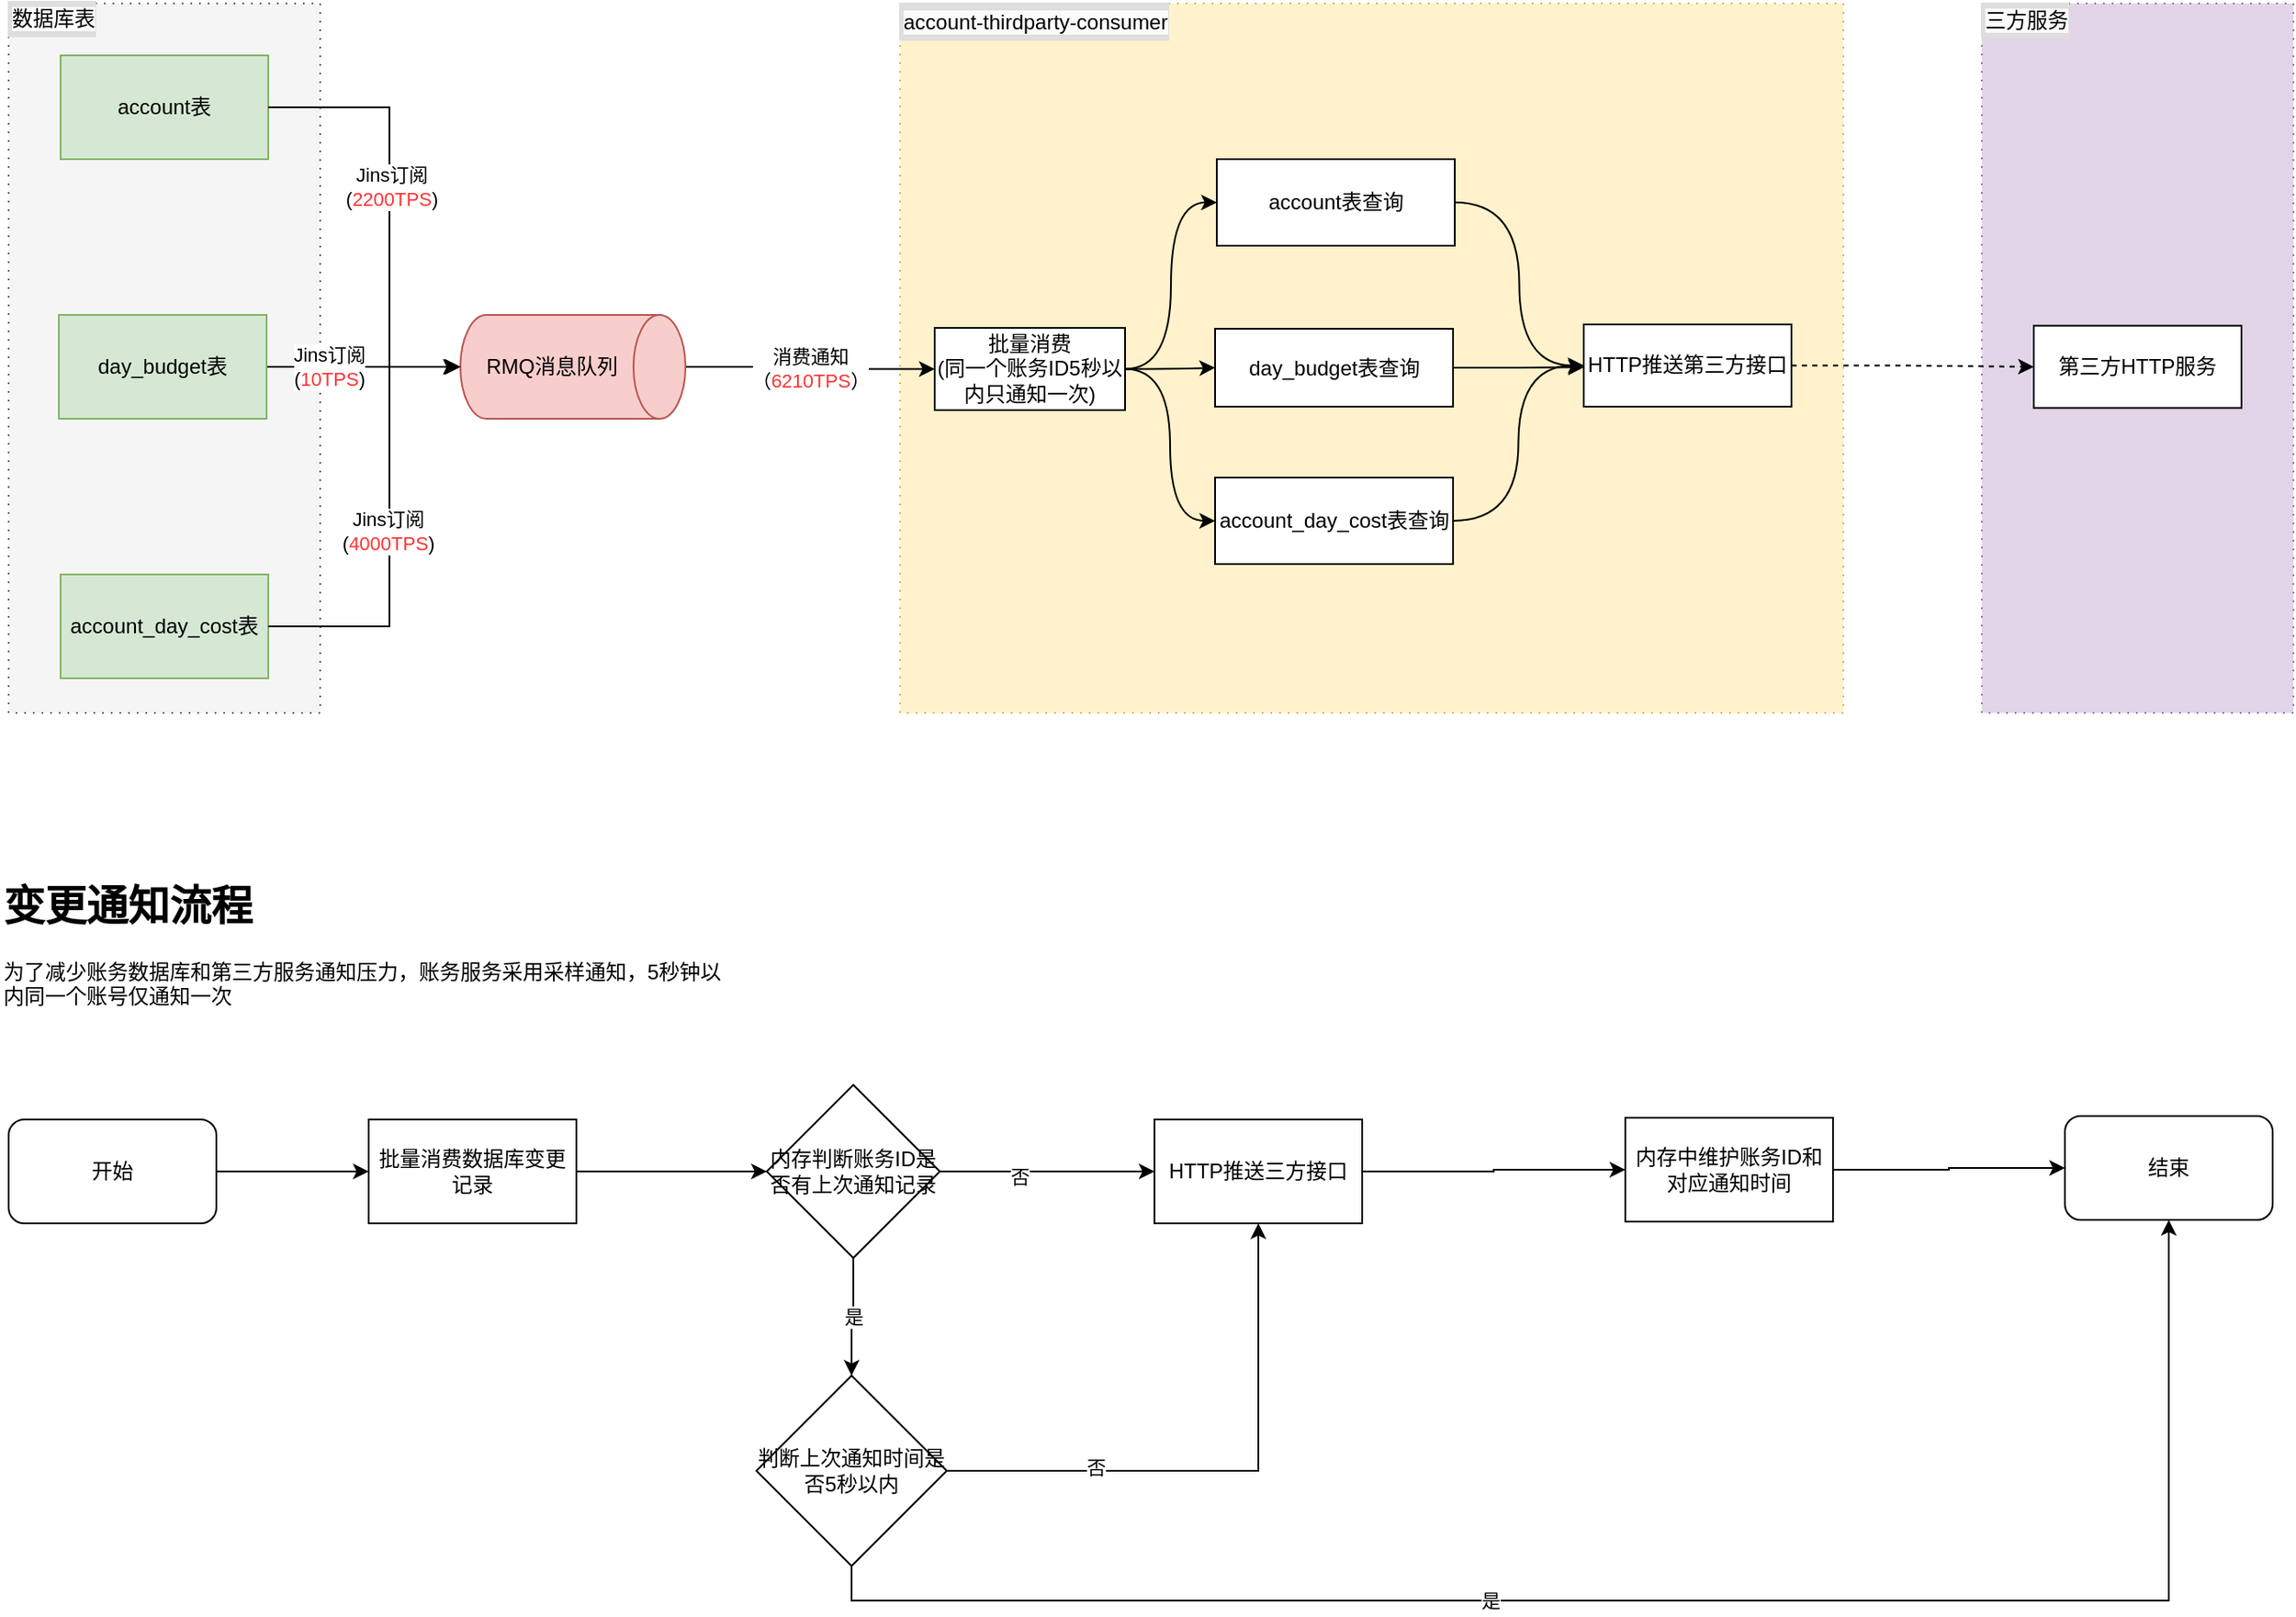 <mxfile version="26.1.0">
  <diagram name="第 1 页" id="F6PljOLyG9azyLXPhSDL">
    <mxGraphModel dx="1687" dy="811" grid="1" gridSize="10" guides="1" tooltips="1" connect="1" arrows="1" fold="1" page="1" pageScale="1" pageWidth="1654" pageHeight="1169" math="0" shadow="0">
      <root>
        <mxCell id="0" />
        <mxCell id="1" parent="0" />
        <mxCell id="Rp6ea-_ialCVZ0uuq4UE-31" value="" style="rounded=0;whiteSpace=wrap;html=1;dashed=1;dashPattern=1 4;fillColor=#e1d5e7;strokeColor=#9673a6;" parent="1" vertex="1">
          <mxGeometry x="1310" y="90" width="180" height="410" as="geometry" />
        </mxCell>
        <mxCell id="Rp6ea-_ialCVZ0uuq4UE-16" value="" style="rounded=0;whiteSpace=wrap;html=1;dashed=1;dashPattern=1 4;fillColor=#fff2cc;strokeColor=#d6b656;" parent="1" vertex="1">
          <mxGeometry x="685" y="90" width="545" height="410" as="geometry" />
        </mxCell>
        <mxCell id="Rp6ea-_ialCVZ0uuq4UE-14" value="" style="rounded=0;whiteSpace=wrap;html=1;dashed=1;dashPattern=1 4;fillColor=#f5f5f5;fontColor=#333333;strokeColor=#666666;" parent="1" vertex="1">
          <mxGeometry x="170" y="90" width="180" height="410" as="geometry" />
        </mxCell>
        <mxCell id="Rp6ea-_ialCVZ0uuq4UE-1" value="account表" style="rounded=0;whiteSpace=wrap;html=1;fillColor=#d5e8d4;strokeColor=#82b366;" parent="1" vertex="1">
          <mxGeometry x="200" y="120" width="120" height="60" as="geometry" />
        </mxCell>
        <mxCell id="Rp6ea-_ialCVZ0uuq4UE-6" style="edgeStyle=orthogonalEdgeStyle;rounded=0;orthogonalLoop=1;jettySize=auto;html=1;exitX=1;exitY=0.5;exitDx=0;exitDy=0;" parent="1" source="Rp6ea-_ialCVZ0uuq4UE-2" edge="1">
          <mxGeometry relative="1" as="geometry">
            <mxPoint x="430" y="300" as="targetPoint" />
          </mxGeometry>
        </mxCell>
        <mxCell id="Rp6ea-_ialCVZ0uuq4UE-10" value="Jins订阅&lt;br&gt;(&lt;font style=&quot;color: rgb(255, 51, 51);&quot;&gt;10TPS&lt;/font&gt;)" style="edgeLabel;html=1;align=center;verticalAlign=middle;resizable=0;points=[];" parent="Rp6ea-_ialCVZ0uuq4UE-6" vertex="1" connectable="0">
          <mxGeometry x="-0.566" relative="1" as="geometry">
            <mxPoint x="12" as="offset" />
          </mxGeometry>
        </mxCell>
        <mxCell id="Rp6ea-_ialCVZ0uuq4UE-2" value="day_budget表" style="rounded=0;whiteSpace=wrap;html=1;fillColor=#d5e8d4;strokeColor=#82b366;" parent="1" vertex="1">
          <mxGeometry x="199" y="270" width="120" height="60" as="geometry" />
        </mxCell>
        <mxCell id="Rp6ea-_ialCVZ0uuq4UE-3" value="account_day_cost表" style="rounded=0;whiteSpace=wrap;html=1;fillColor=#d5e8d4;strokeColor=#82b366;" parent="1" vertex="1">
          <mxGeometry x="200" y="420" width="120" height="60" as="geometry" />
        </mxCell>
        <mxCell id="Rp6ea-_ialCVZ0uuq4UE-13" value="&lt;div&gt;消费通知&lt;/div&gt;（&lt;font style=&quot;color: rgb(255, 51, 51);&quot;&gt;6210TPS&lt;/font&gt;）" style="edgeStyle=orthogonalEdgeStyle;rounded=0;orthogonalLoop=1;jettySize=auto;html=1;entryX=0;entryY=0.5;entryDx=0;entryDy=0;" parent="1" source="Rp6ea-_ialCVZ0uuq4UE-4" target="Rp6ea-_ialCVZ0uuq4UE-23" edge="1">
          <mxGeometry relative="1" as="geometry">
            <mxPoint x="760" y="300" as="targetPoint" />
          </mxGeometry>
        </mxCell>
        <mxCell id="Rp6ea-_ialCVZ0uuq4UE-4" value="RMQ消息队列" style="shape=cylinder3;whiteSpace=wrap;html=1;boundedLbl=1;backgroundOutline=1;size=15;direction=south;fillColor=#f8cecc;strokeColor=#b85450;" parent="1" vertex="1">
          <mxGeometry x="431" y="270" width="130" height="60" as="geometry" />
        </mxCell>
        <mxCell id="Rp6ea-_ialCVZ0uuq4UE-5" style="edgeStyle=orthogonalEdgeStyle;rounded=0;orthogonalLoop=1;jettySize=auto;html=1;exitX=1;exitY=0.5;exitDx=0;exitDy=0;entryX=0.5;entryY=1;entryDx=0;entryDy=0;entryPerimeter=0;" parent="1" source="Rp6ea-_ialCVZ0uuq4UE-1" target="Rp6ea-_ialCVZ0uuq4UE-4" edge="1">
          <mxGeometry relative="1" as="geometry">
            <Array as="points">
              <mxPoint x="390" y="150" />
              <mxPoint x="390" y="300" />
            </Array>
          </mxGeometry>
        </mxCell>
        <mxCell id="Rp6ea-_ialCVZ0uuq4UE-8" value="Jins订阅&lt;br&gt;(&lt;font style=&quot;color: rgb(255, 51, 51);&quot;&gt;2200TPS&lt;/font&gt;)" style="edgeLabel;html=1;align=center;verticalAlign=middle;resizable=0;points=[];" parent="Rp6ea-_ialCVZ0uuq4UE-5" vertex="1" connectable="0">
          <mxGeometry x="-0.115" y="1" relative="1" as="geometry">
            <mxPoint as="offset" />
          </mxGeometry>
        </mxCell>
        <mxCell id="Rp6ea-_ialCVZ0uuq4UE-7" style="edgeStyle=orthogonalEdgeStyle;rounded=0;orthogonalLoop=1;jettySize=auto;html=1;exitX=1;exitY=0.5;exitDx=0;exitDy=0;entryX=0.5;entryY=1;entryDx=0;entryDy=0;entryPerimeter=0;" parent="1" source="Rp6ea-_ialCVZ0uuq4UE-3" target="Rp6ea-_ialCVZ0uuq4UE-4" edge="1">
          <mxGeometry relative="1" as="geometry">
            <Array as="points">
              <mxPoint x="390" y="450" />
              <mxPoint x="390" y="300" />
            </Array>
          </mxGeometry>
        </mxCell>
        <mxCell id="Rp6ea-_ialCVZ0uuq4UE-11" value="Jins订阅&lt;br&gt;(&lt;font style=&quot;color: rgb(255, 51, 51);&quot;&gt;4000TPS&lt;/font&gt;)" style="edgeLabel;html=1;align=center;verticalAlign=middle;resizable=0;points=[];" parent="Rp6ea-_ialCVZ0uuq4UE-7" vertex="1" connectable="0">
          <mxGeometry x="-0.038" y="1" relative="1" as="geometry">
            <mxPoint as="offset" />
          </mxGeometry>
        </mxCell>
        <mxCell id="Rp6ea-_ialCVZ0uuq4UE-18" value="&lt;span style=&quot;color: rgb(0, 0, 0); font-family: Helvetica; font-size: 12px; font-style: normal; font-variant-ligatures: normal; font-variant-caps: normal; font-weight: 400; letter-spacing: normal; orphans: 2; text-indent: 0px; text-transform: none; widows: 2; word-spacing: 0px; -webkit-text-stroke-width: 0px; white-space: normal; background-color: rgb(251, 251, 251); text-decoration-thickness: initial; text-decoration-style: initial; text-decoration-color: initial; float: none; display: inline !important;&quot;&gt;account-thirdparty-consumer&lt;/span&gt;" style="text;html=1;align=left;verticalAlign=middle;whiteSpace=wrap;rounded=0;fillColor=#DEDEDE;strokeColor=#DEDEDE;fontColor=#333333;" parent="1" vertex="1">
          <mxGeometry x="685" y="90" width="155" height="21" as="geometry" />
        </mxCell>
        <mxCell id="Rp6ea-_ialCVZ0uuq4UE-28" style="edgeStyle=orthogonalEdgeStyle;rounded=0;orthogonalLoop=1;jettySize=auto;html=1;exitX=1;exitY=0.5;exitDx=0;exitDy=0;entryX=0;entryY=0.5;entryDx=0;entryDy=0;curved=1;" parent="1" source="Rp6ea-_ialCVZ0uuq4UE-19" target="Rp6ea-_ialCVZ0uuq4UE-27" edge="1">
          <mxGeometry relative="1" as="geometry" />
        </mxCell>
        <mxCell id="Rp6ea-_ialCVZ0uuq4UE-19" value="account表查询" style="rounded=0;whiteSpace=wrap;html=1;" parent="1" vertex="1">
          <mxGeometry x="868" y="180" width="137.5" height="50" as="geometry" />
        </mxCell>
        <mxCell id="Rp6ea-_ialCVZ0uuq4UE-29" style="edgeStyle=orthogonalEdgeStyle;rounded=0;orthogonalLoop=1;jettySize=auto;html=1;exitX=1;exitY=0.5;exitDx=0;exitDy=0;" parent="1" source="Rp6ea-_ialCVZ0uuq4UE-20" edge="1">
          <mxGeometry relative="1" as="geometry">
            <mxPoint x="1080" y="300.263" as="targetPoint" />
          </mxGeometry>
        </mxCell>
        <mxCell id="Rp6ea-_ialCVZ0uuq4UE-20" value="day_budget表查询" style="rounded=0;whiteSpace=wrap;html=1;" parent="1" vertex="1">
          <mxGeometry x="867" y="278" width="137.5" height="45" as="geometry" />
        </mxCell>
        <mxCell id="Rp6ea-_ialCVZ0uuq4UE-30" style="edgeStyle=orthogonalEdgeStyle;rounded=0;orthogonalLoop=1;jettySize=auto;html=1;exitX=1;exitY=0.5;exitDx=0;exitDy=0;entryX=0;entryY=0.5;entryDx=0;entryDy=0;curved=1;" parent="1" source="Rp6ea-_ialCVZ0uuq4UE-21" target="Rp6ea-_ialCVZ0uuq4UE-27" edge="1">
          <mxGeometry relative="1" as="geometry" />
        </mxCell>
        <mxCell id="Rp6ea-_ialCVZ0uuq4UE-21" value="account_day_cost表查询" style="rounded=0;whiteSpace=wrap;html=1;" parent="1" vertex="1">
          <mxGeometry x="867" y="364" width="137.5" height="50" as="geometry" />
        </mxCell>
        <mxCell id="Rp6ea-_ialCVZ0uuq4UE-24" style="edgeStyle=orthogonalEdgeStyle;rounded=0;orthogonalLoop=1;jettySize=auto;html=1;exitX=1;exitY=0.5;exitDx=0;exitDy=0;entryX=0;entryY=0.5;entryDx=0;entryDy=0;curved=1;strokeWidth=1;" parent="1" source="Rp6ea-_ialCVZ0uuq4UE-23" target="Rp6ea-_ialCVZ0uuq4UE-19" edge="1">
          <mxGeometry relative="1" as="geometry" />
        </mxCell>
        <mxCell id="Rp6ea-_ialCVZ0uuq4UE-25" style="edgeStyle=orthogonalEdgeStyle;rounded=0;orthogonalLoop=1;jettySize=auto;html=1;exitX=1;exitY=0.5;exitDx=0;exitDy=0;entryX=0;entryY=0.5;entryDx=0;entryDy=0;curved=1;" parent="1" source="Rp6ea-_ialCVZ0uuq4UE-23" target="Rp6ea-_ialCVZ0uuq4UE-20" edge="1">
          <mxGeometry relative="1" as="geometry" />
        </mxCell>
        <mxCell id="Rp6ea-_ialCVZ0uuq4UE-26" style="edgeStyle=orthogonalEdgeStyle;rounded=0;orthogonalLoop=1;jettySize=auto;html=1;exitX=1;exitY=0.5;exitDx=0;exitDy=0;entryX=0;entryY=0.5;entryDx=0;entryDy=0;curved=1;" parent="1" source="Rp6ea-_ialCVZ0uuq4UE-23" target="Rp6ea-_ialCVZ0uuq4UE-21" edge="1">
          <mxGeometry relative="1" as="geometry" />
        </mxCell>
        <mxCell id="Rp6ea-_ialCVZ0uuq4UE-23" value="批量消费&lt;br&gt;(同一个账务ID5秒以内只通知一次)" style="rounded=0;whiteSpace=wrap;html=1;" parent="1" vertex="1">
          <mxGeometry x="705" y="277.5" width="110" height="47.5" as="geometry" />
        </mxCell>
        <mxCell id="Rp6ea-_ialCVZ0uuq4UE-34" style="edgeStyle=orthogonalEdgeStyle;rounded=0;orthogonalLoop=1;jettySize=auto;html=1;exitX=1;exitY=0.5;exitDx=0;exitDy=0;entryX=0;entryY=0.5;entryDx=0;entryDy=0;dashed=1;" parent="1" source="Rp6ea-_ialCVZ0uuq4UE-27" target="Rp6ea-_ialCVZ0uuq4UE-32" edge="1">
          <mxGeometry relative="1" as="geometry" />
        </mxCell>
        <mxCell id="Rp6ea-_ialCVZ0uuq4UE-27" value="HTTP推送第三方接口" style="rounded=0;whiteSpace=wrap;html=1;" parent="1" vertex="1">
          <mxGeometry x="1080" y="275.5" width="120" height="47.5" as="geometry" />
        </mxCell>
        <mxCell id="Rp6ea-_ialCVZ0uuq4UE-32" value="第三方HTTP服务" style="rounded=0;whiteSpace=wrap;html=1;" parent="1" vertex="1">
          <mxGeometry x="1340" y="276.25" width="120" height="47.5" as="geometry" />
        </mxCell>
        <mxCell id="Rp6ea-_ialCVZ0uuq4UE-36" value="&lt;span style=&quot;color: rgb(0, 0, 0); font-family: Helvetica; font-size: 12px; font-style: normal; font-variant-ligatures: normal; font-variant-caps: normal; font-weight: 400; letter-spacing: normal; orphans: 2; text-indent: 0px; text-transform: none; widows: 2; word-spacing: 0px; -webkit-text-stroke-width: 0px; white-space: normal; background-color: rgb(251, 251, 251); text-decoration-thickness: initial; text-decoration-style: initial; text-decoration-color: initial; float: none; display: inline !important;&quot;&gt;三方服务&lt;/span&gt;" style="text;html=1;align=left;verticalAlign=middle;whiteSpace=wrap;rounded=0;fillColor=#DEDEDE;strokeColor=#DEDEDE;fontColor=#333333;" parent="1" vertex="1">
          <mxGeometry x="1310" y="90" width="50" height="20" as="geometry" />
        </mxCell>
        <mxCell id="Rp6ea-_ialCVZ0uuq4UE-37" value="&lt;span style=&quot;color: rgb(0, 0, 0); font-family: Helvetica; font-size: 12px; font-style: normal; font-variant-ligatures: normal; font-variant-caps: normal; font-weight: 400; letter-spacing: normal; orphans: 2; text-indent: 0px; text-transform: none; widows: 2; word-spacing: 0px; -webkit-text-stroke-width: 0px; white-space: normal; background-color: rgb(251, 251, 251); text-decoration-thickness: initial; text-decoration-style: initial; text-decoration-color: initial; float: none; display: inline !important;&quot;&gt;数据库表&lt;/span&gt;" style="text;html=1;align=left;verticalAlign=middle;whiteSpace=wrap;rounded=0;fillColor=#DEDEDE;strokeColor=#DEDEDE;fontColor=#333333;" parent="1" vertex="1">
          <mxGeometry x="170" y="89" width="50" height="20" as="geometry" />
        </mxCell>
        <mxCell id="bRiPWG7i6BMq6-Eh8w5--5" value="" style="edgeStyle=orthogonalEdgeStyle;rounded=0;orthogonalLoop=1;jettySize=auto;html=1;exitX=1;exitY=0.5;exitDx=0;exitDy=0;entryX=0;entryY=0.5;entryDx=0;entryDy=0;" edge="1" parent="1" source="bRiPWG7i6BMq6-Eh8w5--16" target="bRiPWG7i6BMq6-Eh8w5--23">
          <mxGeometry relative="1" as="geometry">
            <mxPoint x="528" y="765" as="sourcePoint" />
            <mxPoint x="600" y="765" as="targetPoint" />
          </mxGeometry>
        </mxCell>
        <mxCell id="bRiPWG7i6BMq6-Eh8w5--17" style="edgeStyle=orthogonalEdgeStyle;rounded=0;orthogonalLoop=1;jettySize=auto;html=1;exitX=1;exitY=0.5;exitDx=0;exitDy=0;entryX=0;entryY=0.5;entryDx=0;entryDy=0;" edge="1" parent="1" source="bRiPWG7i6BMq6-Eh8w5--15" target="bRiPWG7i6BMq6-Eh8w5--16">
          <mxGeometry relative="1" as="geometry" />
        </mxCell>
        <mxCell id="bRiPWG7i6BMq6-Eh8w5--15" value="开始" style="rounded=1;whiteSpace=wrap;html=1;" vertex="1" parent="1">
          <mxGeometry x="170" y="735" width="120" height="60" as="geometry" />
        </mxCell>
        <mxCell id="bRiPWG7i6BMq6-Eh8w5--16" value="批量消费数据库变更记录" style="rounded=0;whiteSpace=wrap;html=1;" vertex="1" parent="1">
          <mxGeometry x="378" y="735" width="120" height="60" as="geometry" />
        </mxCell>
        <mxCell id="bRiPWG7i6BMq6-Eh8w5--34" style="edgeStyle=orthogonalEdgeStyle;rounded=0;orthogonalLoop=1;jettySize=auto;html=1;exitX=1;exitY=0.5;exitDx=0;exitDy=0;entryX=0;entryY=0.5;entryDx=0;entryDy=0;" edge="1" parent="1" source="bRiPWG7i6BMq6-Eh8w5--23" target="bRiPWG7i6BMq6-Eh8w5--28">
          <mxGeometry relative="1" as="geometry" />
        </mxCell>
        <mxCell id="bRiPWG7i6BMq6-Eh8w5--38" value="否" style="edgeLabel;html=1;align=center;verticalAlign=middle;resizable=0;points=[];" vertex="1" connectable="0" parent="bRiPWG7i6BMq6-Eh8w5--34">
          <mxGeometry x="-0.257" y="-3" relative="1" as="geometry">
            <mxPoint as="offset" />
          </mxGeometry>
        </mxCell>
        <mxCell id="bRiPWG7i6BMq6-Eh8w5--39" value="是" style="edgeStyle=orthogonalEdgeStyle;rounded=0;orthogonalLoop=1;jettySize=auto;html=1;exitX=0.5;exitY=1;exitDx=0;exitDy=0;entryX=0.5;entryY=0;entryDx=0;entryDy=0;" edge="1" parent="1" source="bRiPWG7i6BMq6-Eh8w5--23" target="bRiPWG7i6BMq6-Eh8w5--27">
          <mxGeometry relative="1" as="geometry" />
        </mxCell>
        <mxCell id="bRiPWG7i6BMq6-Eh8w5--23" value="内存判断账务ID是否有上次通知记录" style="rhombus;whiteSpace=wrap;html=1;" vertex="1" parent="1">
          <mxGeometry x="608" y="715" width="100" height="100" as="geometry" />
        </mxCell>
        <mxCell id="bRiPWG7i6BMq6-Eh8w5--26" value="结束" style="rounded=1;whiteSpace=wrap;html=1;" vertex="1" parent="1">
          <mxGeometry x="1358" y="733" width="120" height="60" as="geometry" />
        </mxCell>
        <mxCell id="bRiPWG7i6BMq6-Eh8w5--40" style="edgeStyle=orthogonalEdgeStyle;rounded=0;orthogonalLoop=1;jettySize=auto;html=1;exitX=1;exitY=0.5;exitDx=0;exitDy=0;entryX=0.5;entryY=1;entryDx=0;entryDy=0;" edge="1" parent="1" source="bRiPWG7i6BMq6-Eh8w5--27" target="bRiPWG7i6BMq6-Eh8w5--28">
          <mxGeometry relative="1" as="geometry" />
        </mxCell>
        <mxCell id="bRiPWG7i6BMq6-Eh8w5--41" value="否" style="edgeLabel;html=1;align=center;verticalAlign=middle;resizable=0;points=[];" vertex="1" connectable="0" parent="bRiPWG7i6BMq6-Eh8w5--40">
          <mxGeometry x="-0.341" y="2" relative="1" as="geometry">
            <mxPoint x="-21" as="offset" />
          </mxGeometry>
        </mxCell>
        <mxCell id="bRiPWG7i6BMq6-Eh8w5--42" style="edgeStyle=orthogonalEdgeStyle;rounded=0;orthogonalLoop=1;jettySize=auto;html=1;exitX=0.5;exitY=1;exitDx=0;exitDy=0;entryX=0.5;entryY=1;entryDx=0;entryDy=0;" edge="1" parent="1" source="bRiPWG7i6BMq6-Eh8w5--27" target="bRiPWG7i6BMq6-Eh8w5--26">
          <mxGeometry relative="1" as="geometry" />
        </mxCell>
        <mxCell id="bRiPWG7i6BMq6-Eh8w5--43" value="是" style="edgeLabel;html=1;align=center;verticalAlign=middle;resizable=0;points=[];" vertex="1" connectable="0" parent="bRiPWG7i6BMq6-Eh8w5--42">
          <mxGeometry x="-0.225" y="-5" relative="1" as="geometry">
            <mxPoint x="1" y="-5" as="offset" />
          </mxGeometry>
        </mxCell>
        <mxCell id="bRiPWG7i6BMq6-Eh8w5--27" value="判断上次通知时间是否5秒以内" style="rhombus;whiteSpace=wrap;html=1;" vertex="1" parent="1">
          <mxGeometry x="602" y="883" width="110" height="110" as="geometry" />
        </mxCell>
        <mxCell id="bRiPWG7i6BMq6-Eh8w5--32" value="" style="edgeStyle=orthogonalEdgeStyle;rounded=0;orthogonalLoop=1;jettySize=auto;html=1;" edge="1" parent="1" source="bRiPWG7i6BMq6-Eh8w5--28" target="bRiPWG7i6BMq6-Eh8w5--31">
          <mxGeometry relative="1" as="geometry" />
        </mxCell>
        <mxCell id="bRiPWG7i6BMq6-Eh8w5--28" value="HTTP推送三方接口" style="whiteSpace=wrap;html=1;" vertex="1" parent="1">
          <mxGeometry x="832" y="735" width="120" height="60" as="geometry" />
        </mxCell>
        <mxCell id="bRiPWG7i6BMq6-Eh8w5--37" style="edgeStyle=orthogonalEdgeStyle;rounded=0;orthogonalLoop=1;jettySize=auto;html=1;exitX=1;exitY=0.5;exitDx=0;exitDy=0;entryX=0;entryY=0.5;entryDx=0;entryDy=0;" edge="1" parent="1" source="bRiPWG7i6BMq6-Eh8w5--31" target="bRiPWG7i6BMq6-Eh8w5--26">
          <mxGeometry relative="1" as="geometry" />
        </mxCell>
        <mxCell id="bRiPWG7i6BMq6-Eh8w5--31" value="内存中维护账务ID和对应通知时间" style="whiteSpace=wrap;html=1;" vertex="1" parent="1">
          <mxGeometry x="1104" y="734" width="120" height="60" as="geometry" />
        </mxCell>
        <mxCell id="bRiPWG7i6BMq6-Eh8w5--44" value="&lt;h1 style=&quot;margin-top: 0px;&quot;&gt;变更通知流程&lt;/h1&gt;&lt;p&gt;为了减少账务数据库和第三方服务通知压力，账务服务采用采样通知，5秒钟以内同一个账号仅通知一次&lt;/p&gt;" style="text;html=1;whiteSpace=wrap;overflow=hidden;rounded=0;" vertex="1" parent="1">
          <mxGeometry x="165" y="591" width="420" height="95" as="geometry" />
        </mxCell>
      </root>
    </mxGraphModel>
  </diagram>
</mxfile>
